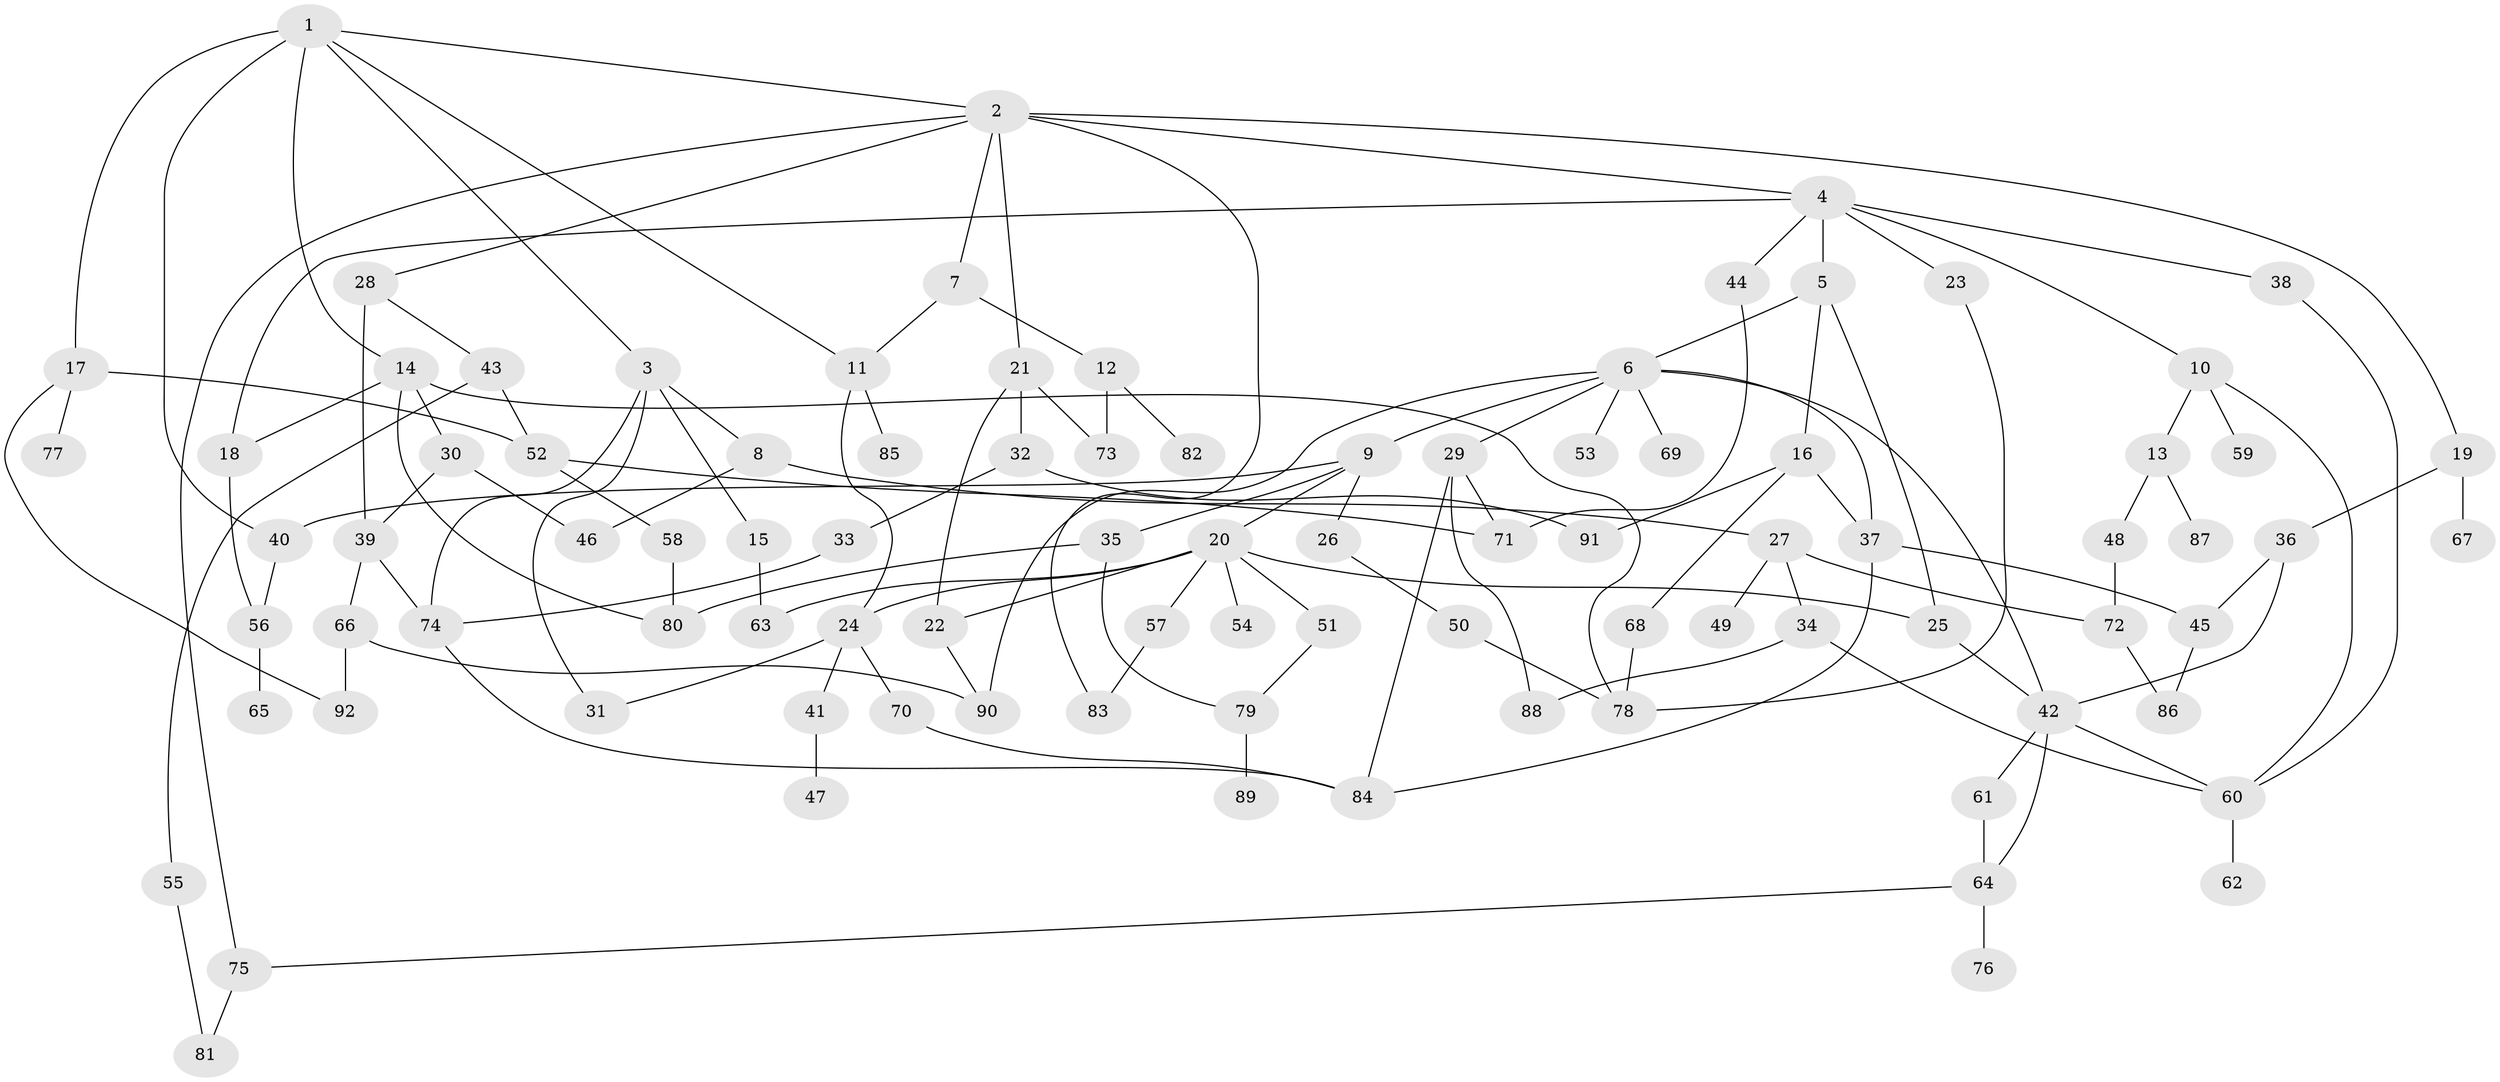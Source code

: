 // Generated by graph-tools (version 1.1) at 2025/42/03/09/25 04:42:08]
// undirected, 92 vertices, 135 edges
graph export_dot {
graph [start="1"]
  node [color=gray90,style=filled];
  1;
  2;
  3;
  4;
  5;
  6;
  7;
  8;
  9;
  10;
  11;
  12;
  13;
  14;
  15;
  16;
  17;
  18;
  19;
  20;
  21;
  22;
  23;
  24;
  25;
  26;
  27;
  28;
  29;
  30;
  31;
  32;
  33;
  34;
  35;
  36;
  37;
  38;
  39;
  40;
  41;
  42;
  43;
  44;
  45;
  46;
  47;
  48;
  49;
  50;
  51;
  52;
  53;
  54;
  55;
  56;
  57;
  58;
  59;
  60;
  61;
  62;
  63;
  64;
  65;
  66;
  67;
  68;
  69;
  70;
  71;
  72;
  73;
  74;
  75;
  76;
  77;
  78;
  79;
  80;
  81;
  82;
  83;
  84;
  85;
  86;
  87;
  88;
  89;
  90;
  91;
  92;
  1 -- 2;
  1 -- 3;
  1 -- 14;
  1 -- 17;
  1 -- 40;
  1 -- 11;
  2 -- 4;
  2 -- 7;
  2 -- 19;
  2 -- 21;
  2 -- 28;
  2 -- 75;
  2 -- 83;
  3 -- 8;
  3 -- 15;
  3 -- 74;
  3 -- 31;
  4 -- 5;
  4 -- 10;
  4 -- 23;
  4 -- 38;
  4 -- 44;
  4 -- 18;
  5 -- 6;
  5 -- 16;
  5 -- 25;
  6 -- 9;
  6 -- 29;
  6 -- 37;
  6 -- 42;
  6 -- 53;
  6 -- 69;
  6 -- 90;
  7 -- 11;
  7 -- 12;
  8 -- 27;
  8 -- 46;
  9 -- 20;
  9 -- 26;
  9 -- 35;
  9 -- 40;
  10 -- 13;
  10 -- 59;
  10 -- 60;
  11 -- 24;
  11 -- 85;
  12 -- 73;
  12 -- 82;
  13 -- 48;
  13 -- 87;
  14 -- 18;
  14 -- 30;
  14 -- 80;
  14 -- 78;
  15 -- 63;
  16 -- 68;
  16 -- 91;
  16 -- 37;
  17 -- 77;
  17 -- 52;
  17 -- 92;
  18 -- 56;
  19 -- 36;
  19 -- 67;
  20 -- 22;
  20 -- 25;
  20 -- 51;
  20 -- 54;
  20 -- 57;
  20 -- 63;
  20 -- 24;
  21 -- 32;
  21 -- 73;
  21 -- 22;
  22 -- 90;
  23 -- 78;
  24 -- 31;
  24 -- 41;
  24 -- 70;
  25 -- 42;
  26 -- 50;
  27 -- 34;
  27 -- 49;
  27 -- 72;
  28 -- 43;
  28 -- 39;
  29 -- 84;
  29 -- 88;
  29 -- 71;
  30 -- 39;
  30 -- 46;
  32 -- 33;
  32 -- 91;
  33 -- 74;
  34 -- 60;
  34 -- 88;
  35 -- 80;
  35 -- 79;
  36 -- 42;
  36 -- 45;
  37 -- 45;
  37 -- 84;
  38 -- 60;
  39 -- 66;
  39 -- 74;
  40 -- 56;
  41 -- 47;
  42 -- 61;
  42 -- 64;
  42 -- 60;
  43 -- 52;
  43 -- 55;
  44 -- 71;
  45 -- 86;
  48 -- 72;
  50 -- 78;
  51 -- 79;
  52 -- 58;
  52 -- 71;
  55 -- 81;
  56 -- 65;
  57 -- 83;
  58 -- 80;
  60 -- 62;
  61 -- 64;
  64 -- 76;
  64 -- 75;
  66 -- 92;
  66 -- 90;
  68 -- 78;
  70 -- 84;
  72 -- 86;
  74 -- 84;
  75 -- 81;
  79 -- 89;
}
